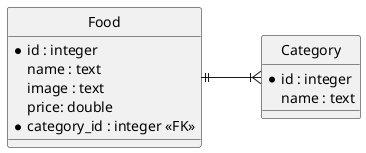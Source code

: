 @startuml
hide circle
skinparam linetype ortho
skinparam monochrome true
left to right direction

entity "Food" as food {
  *id : integer
  name : text
  image : text
  price: double
  *category_id : integer <<FK>>
}

entity "Category" as category {
  *id : integer
  name : text
}

food ||--|{ category
@enduml

